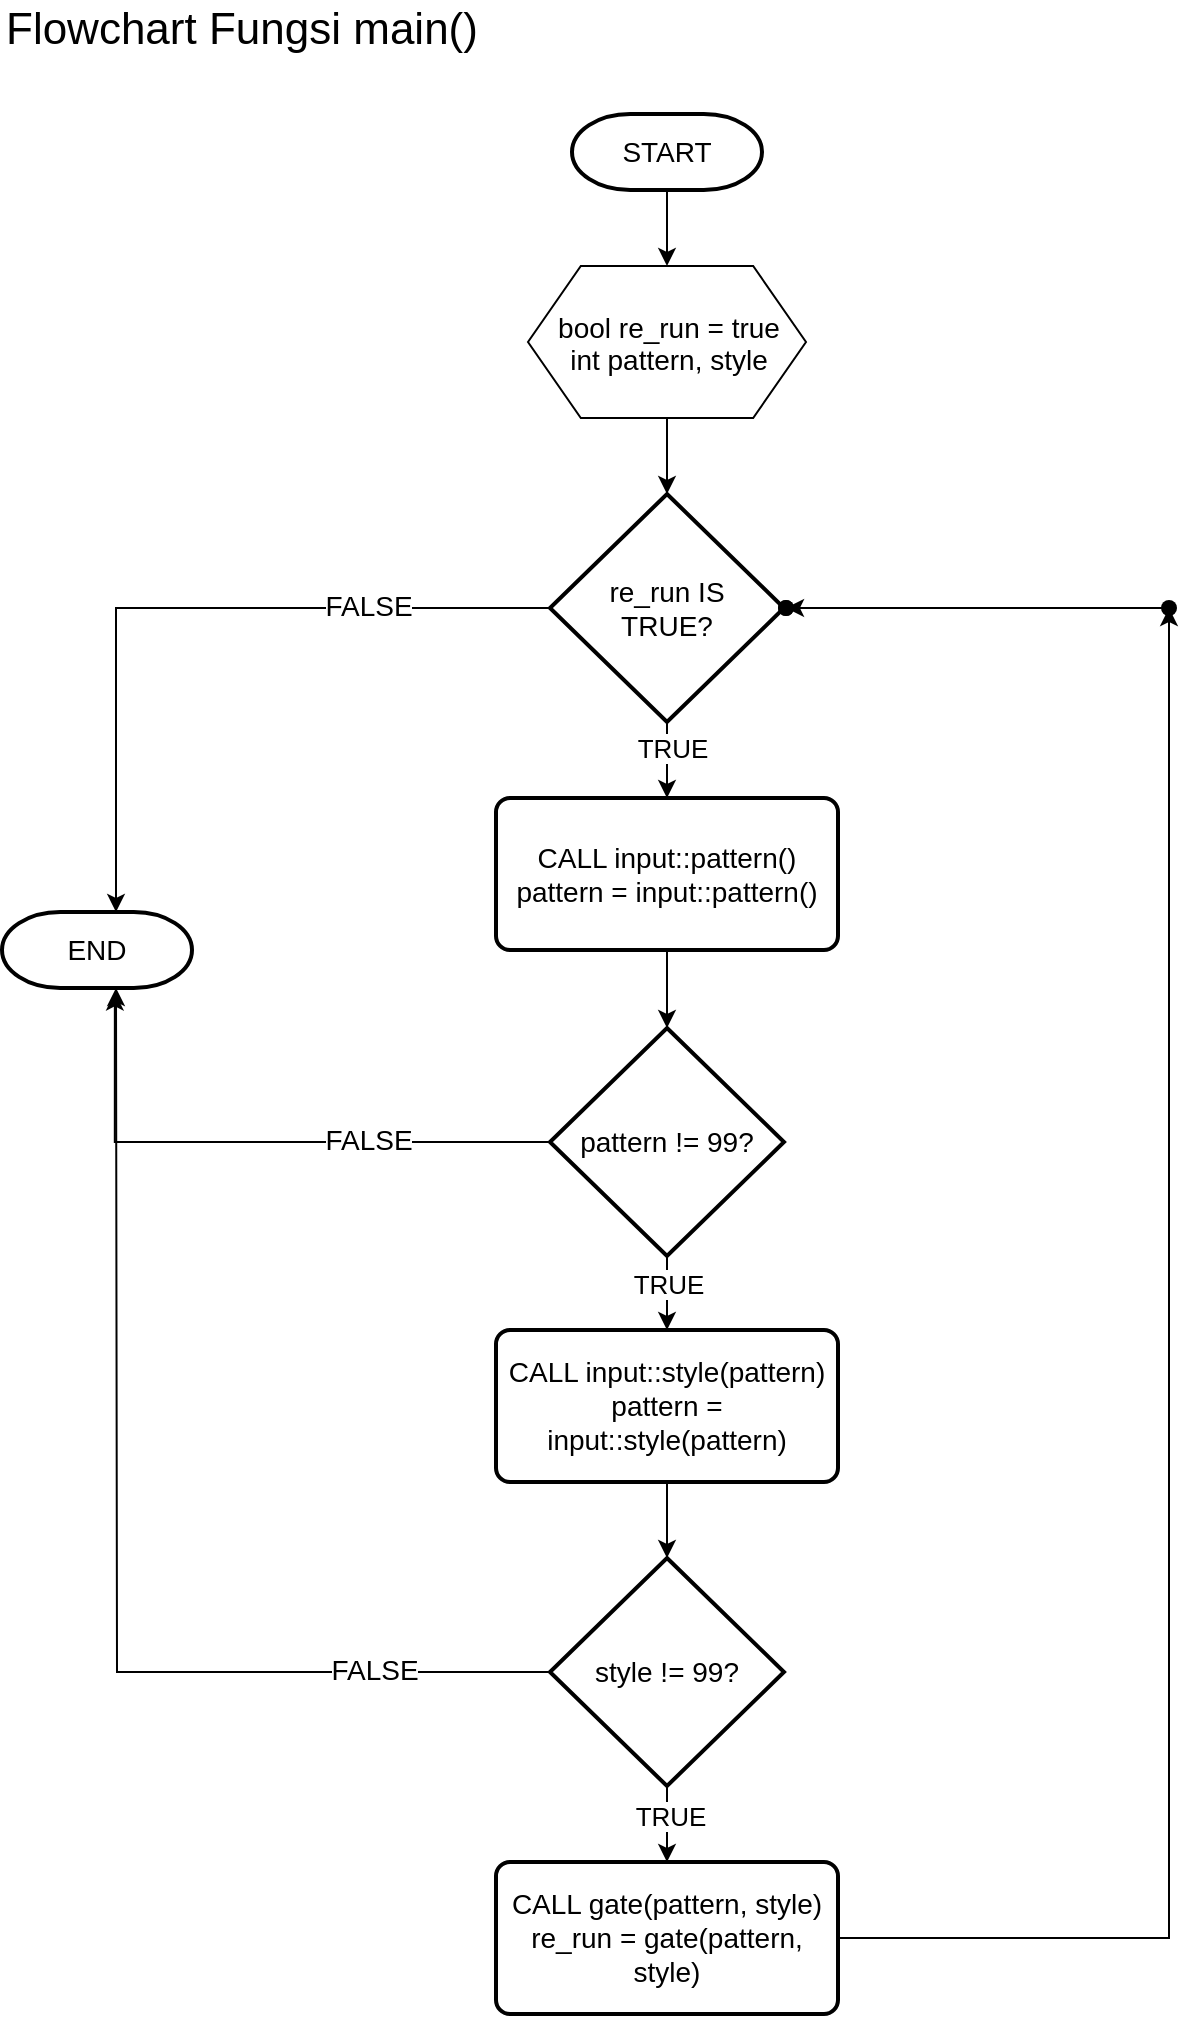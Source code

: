 <mxfile version="24.7.16">
  <diagram name="Page-1" id="R3vbx9on1YrpLQ6dvTh8">
    <mxGraphModel dx="1050" dy="1680" grid="1" gridSize="19" guides="1" tooltips="1" connect="1" arrows="1" fold="1" page="1" pageScale="1" pageWidth="850" pageHeight="1100" math="0" shadow="0">
      <root>
        <mxCell id="0" />
        <mxCell id="1" parent="0" />
        <mxCell id="6t2x3b4xjw4AcIhOX0Pv-4" value="" style="edgeStyle=orthogonalEdgeStyle;rounded=0;orthogonalLoop=1;jettySize=auto;html=1;fontSize=14;" parent="1" source="6t2x3b4xjw4AcIhOX0Pv-2" target="6t2x3b4xjw4AcIhOX0Pv-3" edge="1">
          <mxGeometry relative="1" as="geometry" />
        </mxCell>
        <mxCell id="6t2x3b4xjw4AcIhOX0Pv-2" value="START" style="strokeWidth=2;html=1;shape=mxgraph.flowchart.terminator;whiteSpace=wrap;fontSize=14;labelBackgroundColor=none;" parent="1" vertex="1">
          <mxGeometry x="361" y="-1007" width="95" height="38" as="geometry" />
        </mxCell>
        <mxCell id="6t2x3b4xjw4AcIhOX0Pv-6" value="" style="edgeStyle=orthogonalEdgeStyle;rounded=0;orthogonalLoop=1;jettySize=auto;html=1;fontSize=14;" parent="1" source="6t2x3b4xjw4AcIhOX0Pv-3" target="6t2x3b4xjw4AcIhOX0Pv-5" edge="1">
          <mxGeometry relative="1" as="geometry" />
        </mxCell>
        <mxCell id="6t2x3b4xjw4AcIhOX0Pv-3" value="bool re_run = true&lt;div style=&quot;line-height: 100%; font-size: 14px;&quot;&gt;int pattern, style&lt;/div&gt;" style="verticalLabelPosition=middle;verticalAlign=middle;html=1;shape=hexagon;perimeter=hexagonPerimeter2;arcSize=6;size=0.19;align=center;labelPosition=center;fontSize=14;" parent="1" vertex="1">
          <mxGeometry x="339" y="-931" width="139" height="76" as="geometry" />
        </mxCell>
        <mxCell id="6t2x3b4xjw4AcIhOX0Pv-8" value="" style="edgeStyle=orthogonalEdgeStyle;rounded=0;orthogonalLoop=1;jettySize=auto;html=1;fontSize=14;" parent="1" source="6t2x3b4xjw4AcIhOX0Pv-5" target="6t2x3b4xjw4AcIhOX0Pv-7" edge="1">
          <mxGeometry relative="1" as="geometry" />
        </mxCell>
        <mxCell id="6t2x3b4xjw4AcIhOX0Pv-38" value="&lt;font style=&quot;font-size: 13px;&quot;&gt;TRUE&lt;/font&gt;" style="edgeLabel;html=1;align=center;verticalAlign=middle;resizable=0;points=[];" parent="6t2x3b4xjw4AcIhOX0Pv-8" vertex="1" connectable="0">
          <mxGeometry x="-0.391" y="2" relative="1" as="geometry">
            <mxPoint as="offset" />
          </mxGeometry>
        </mxCell>
        <mxCell id="6t2x3b4xjw4AcIhOX0Pv-5" value="re_run IS&lt;div&gt;TRUE?&lt;/div&gt;" style="strokeWidth=2;html=1;shape=mxgraph.flowchart.decision;whiteSpace=wrap;fontSize=14;" parent="1" vertex="1">
          <mxGeometry x="350" y="-817" width="117" height="114" as="geometry" />
        </mxCell>
        <mxCell id="6t2x3b4xjw4AcIhOX0Pv-10" value="" style="edgeStyle=orthogonalEdgeStyle;rounded=0;orthogonalLoop=1;jettySize=auto;html=1;fontSize=14;" parent="1" source="6t2x3b4xjw4AcIhOX0Pv-7" target="6t2x3b4xjw4AcIhOX0Pv-9" edge="1">
          <mxGeometry relative="1" as="geometry" />
        </mxCell>
        <mxCell id="6t2x3b4xjw4AcIhOX0Pv-7" value="CALL input::pattern()&lt;div style=&quot;font-size: 14px;&quot;&gt;pattern = input::pattern()&lt;/div&gt;" style="rounded=1;whiteSpace=wrap;html=1;absoluteArcSize=1;arcSize=14;strokeWidth=2;fontSize=14;" parent="1" vertex="1">
          <mxGeometry x="323" y="-665" width="171" height="76" as="geometry" />
        </mxCell>
        <mxCell id="6t2x3b4xjw4AcIhOX0Pv-12" value="" style="edgeStyle=orthogonalEdgeStyle;rounded=0;orthogonalLoop=1;jettySize=auto;html=1;fontSize=14;" parent="1" source="6t2x3b4xjw4AcIhOX0Pv-9" target="6t2x3b4xjw4AcIhOX0Pv-11" edge="1">
          <mxGeometry relative="1" as="geometry" />
        </mxCell>
        <mxCell id="6t2x3b4xjw4AcIhOX0Pv-37" value="&lt;font style=&quot;font-size: 13px;&quot;&gt;TRUE&lt;/font&gt;" style="edgeLabel;html=1;align=center;verticalAlign=middle;resizable=0;points=[];" parent="6t2x3b4xjw4AcIhOX0Pv-12" vertex="1" connectable="0">
          <mxGeometry x="-0.358" relative="1" as="geometry">
            <mxPoint as="offset" />
          </mxGeometry>
        </mxCell>
        <mxCell id="6t2x3b4xjw4AcIhOX0Pv-9" value="pattern != 99?" style="strokeWidth=2;html=1;shape=mxgraph.flowchart.decision;whiteSpace=wrap;fontSize=14;" parent="1" vertex="1">
          <mxGeometry x="350" y="-550" width="117" height="114" as="geometry" />
        </mxCell>
        <mxCell id="6t2x3b4xjw4AcIhOX0Pv-16" value="" style="edgeStyle=orthogonalEdgeStyle;rounded=0;orthogonalLoop=1;jettySize=auto;html=1;fontSize=14;" parent="1" source="6t2x3b4xjw4AcIhOX0Pv-11" target="6t2x3b4xjw4AcIhOX0Pv-15" edge="1">
          <mxGeometry relative="1" as="geometry" />
        </mxCell>
        <mxCell id="6t2x3b4xjw4AcIhOX0Pv-11" value="CALL input::style(pattern)&lt;div style=&quot;font-size: 14px;&quot;&gt;pattern = input::style(pattern)&lt;/div&gt;" style="rounded=1;whiteSpace=wrap;html=1;absoluteArcSize=1;arcSize=14;strokeWidth=2;fontSize=14;" parent="1" vertex="1">
          <mxGeometry x="323" y="-399" width="171" height="76" as="geometry" />
        </mxCell>
        <mxCell id="6t2x3b4xjw4AcIhOX0Pv-18" value="" style="edgeStyle=orthogonalEdgeStyle;rounded=0;orthogonalLoop=1;jettySize=auto;html=1;fontSize=14;" parent="1" source="6t2x3b4xjw4AcIhOX0Pv-15" target="6t2x3b4xjw4AcIhOX0Pv-17" edge="1">
          <mxGeometry relative="1" as="geometry" />
        </mxCell>
        <mxCell id="6t2x3b4xjw4AcIhOX0Pv-39" value="&lt;font style=&quot;font-size: 13px;&quot;&gt;TRUE&lt;/font&gt;" style="edgeLabel;html=1;align=center;verticalAlign=middle;resizable=0;points=[];" parent="6t2x3b4xjw4AcIhOX0Pv-18" vertex="1" connectable="0">
          <mxGeometry x="-0.305" y="1" relative="1" as="geometry">
            <mxPoint as="offset" />
          </mxGeometry>
        </mxCell>
        <mxCell id="6t2x3b4xjw4AcIhOX0Pv-29" style="edgeStyle=orthogonalEdgeStyle;rounded=0;orthogonalLoop=1;jettySize=auto;html=1;exitX=0;exitY=0.5;exitDx=0;exitDy=0;exitPerimeter=0;" parent="1" source="6t2x3b4xjw4AcIhOX0Pv-15" edge="1">
          <mxGeometry relative="1" as="geometry">
            <mxPoint x="133" y="-570" as="targetPoint" />
          </mxGeometry>
        </mxCell>
        <mxCell id="6t2x3b4xjw4AcIhOX0Pv-35" value="&lt;font style=&quot;font-size: 14px;&quot;&gt;FALSE&lt;/font&gt;" style="edgeLabel;html=1;align=center;verticalAlign=middle;resizable=0;points=[];" parent="6t2x3b4xjw4AcIhOX0Pv-29" vertex="1" connectable="0">
          <mxGeometry x="-0.685" y="-1" relative="1" as="geometry">
            <mxPoint as="offset" />
          </mxGeometry>
        </mxCell>
        <mxCell id="6t2x3b4xjw4AcIhOX0Pv-15" value="style != 99?" style="strokeWidth=2;html=1;shape=mxgraph.flowchart.decision;whiteSpace=wrap;fontSize=14;" parent="1" vertex="1">
          <mxGeometry x="350" y="-285" width="117" height="114" as="geometry" />
        </mxCell>
        <mxCell id="6t2x3b4xjw4AcIhOX0Pv-20" value="" style="edgeStyle=orthogonalEdgeStyle;rounded=0;orthogonalLoop=1;jettySize=auto;html=1;fontSize=14;" parent="1" source="6t2x3b4xjw4AcIhOX0Pv-17" target="6t2x3b4xjw4AcIhOX0Pv-19" edge="1">
          <mxGeometry relative="1" as="geometry" />
        </mxCell>
        <mxCell id="6t2x3b4xjw4AcIhOX0Pv-17" value="CALL gate(pattern, style)&lt;div style=&quot;font-size: 14px;&quot;&gt;re_run = gate(pattern, style)&lt;/div&gt;" style="rounded=1;whiteSpace=wrap;html=1;absoluteArcSize=1;arcSize=14;strokeWidth=2;fontSize=14;" parent="1" vertex="1">
          <mxGeometry x="323" y="-133" width="171" height="76" as="geometry" />
        </mxCell>
        <mxCell id="6t2x3b4xjw4AcIhOX0Pv-25" value="" style="edgeStyle=orthogonalEdgeStyle;rounded=0;orthogonalLoop=1;jettySize=auto;html=1;fontSize=14;" parent="1" source="6t2x3b4xjw4AcIhOX0Pv-19" target="6t2x3b4xjw4AcIhOX0Pv-24" edge="1">
          <mxGeometry relative="1" as="geometry" />
        </mxCell>
        <mxCell id="6t2x3b4xjw4AcIhOX0Pv-19" value="" style="shape=waypoint;sketch=0;size=6;pointerEvents=1;points=[];fillColor=default;resizable=0;rotatable=0;perimeter=centerPerimeter;snapToPoint=1;rounded=1;arcSize=14;strokeWidth=2;fontSize=14;" parent="1" vertex="1">
          <mxGeometry x="649.5" y="-770" width="20" height="20" as="geometry" />
        </mxCell>
        <mxCell id="6t2x3b4xjw4AcIhOX0Pv-21" value="" style="shape=waypoint;sketch=0;size=6;pointerEvents=1;points=[];fillColor=default;resizable=0;rotatable=0;perimeter=centerPerimeter;snapToPoint=1;rounded=1;arcSize=14;strokeWidth=2;fontSize=14;" parent="1" vertex="1">
          <mxGeometry x="458" y="-770" width="20" height="20" as="geometry" />
        </mxCell>
        <mxCell id="6t2x3b4xjw4AcIhOX0Pv-24" value="" style="shape=waypoint;sketch=0;size=6;pointerEvents=1;points=[];fillColor=default;resizable=0;rotatable=0;perimeter=centerPerimeter;snapToPoint=1;rounded=1;arcSize=14;strokeWidth=2;fontSize=14;" parent="1" vertex="1">
          <mxGeometry x="458" y="-770" width="20" height="20" as="geometry" />
        </mxCell>
        <mxCell id="6t2x3b4xjw4AcIhOX0Pv-26" value="END" style="strokeWidth=2;html=1;shape=mxgraph.flowchart.terminator;whiteSpace=wrap;fontSize=14;labelBackgroundColor=none;" parent="1" vertex="1">
          <mxGeometry x="76" y="-608" width="95" height="38" as="geometry" />
        </mxCell>
        <mxCell id="6t2x3b4xjw4AcIhOX0Pv-27" style="edgeStyle=orthogonalEdgeStyle;rounded=0;orthogonalLoop=1;jettySize=auto;html=1;exitX=0;exitY=0.5;exitDx=0;exitDy=0;exitPerimeter=0;entryX=0.6;entryY=0;entryDx=0;entryDy=0;entryPerimeter=0;" parent="1" source="6t2x3b4xjw4AcIhOX0Pv-5" target="6t2x3b4xjw4AcIhOX0Pv-26" edge="1">
          <mxGeometry relative="1" as="geometry" />
        </mxCell>
        <mxCell id="6t2x3b4xjw4AcIhOX0Pv-30" value="&lt;font style=&quot;font-size: 14px;&quot;&gt;FALSE&lt;/font&gt;" style="edgeLabel;html=1;align=center;verticalAlign=middle;resizable=0;points=[];" parent="6t2x3b4xjw4AcIhOX0Pv-27" vertex="1" connectable="0">
          <mxGeometry x="-0.507" y="-1" relative="1" as="geometry">
            <mxPoint as="offset" />
          </mxGeometry>
        </mxCell>
        <mxCell id="6t2x3b4xjw4AcIhOX0Pv-28" style="edgeStyle=orthogonalEdgeStyle;rounded=0;orthogonalLoop=1;jettySize=auto;html=1;exitX=0;exitY=0.5;exitDx=0;exitDy=0;exitPerimeter=0;entryX=0.594;entryY=1.058;entryDx=0;entryDy=0;entryPerimeter=0;" parent="1" source="6t2x3b4xjw4AcIhOX0Pv-9" target="6t2x3b4xjw4AcIhOX0Pv-26" edge="1">
          <mxGeometry relative="1" as="geometry" />
        </mxCell>
        <mxCell id="6t2x3b4xjw4AcIhOX0Pv-34" value="&lt;font style=&quot;font-size: 14px;&quot;&gt;FALSE&lt;/font&gt;" style="edgeLabel;html=1;align=center;verticalAlign=middle;resizable=0;points=[];" parent="6t2x3b4xjw4AcIhOX0Pv-28" vertex="1" connectable="0">
          <mxGeometry x="-0.378" y="-1" relative="1" as="geometry">
            <mxPoint as="offset" />
          </mxGeometry>
        </mxCell>
        <mxCell id="Ld0gVEIM00X8YSf4t7XU-1" value="Flowchart Fungsi main()" style="text;html=1;align=left;verticalAlign=middle;whiteSpace=wrap;rounded=0;fontSize=22;" vertex="1" parent="1">
          <mxGeometry x="76" y="-1064" width="266" height="30" as="geometry" />
        </mxCell>
      </root>
    </mxGraphModel>
  </diagram>
</mxfile>
